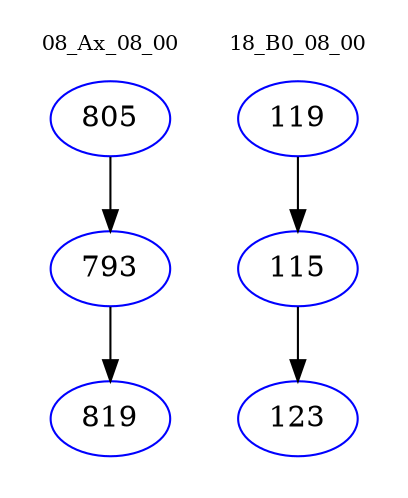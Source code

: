 digraph{
subgraph cluster_0 {
color = white
label = "08_Ax_08_00";
fontsize=10;
T0_805 [label="805", color="blue"]
T0_805 -> T0_793 [color="black"]
T0_793 [label="793", color="blue"]
T0_793 -> T0_819 [color="black"]
T0_819 [label="819", color="blue"]
}
subgraph cluster_1 {
color = white
label = "18_B0_08_00";
fontsize=10;
T1_119 [label="119", color="blue"]
T1_119 -> T1_115 [color="black"]
T1_115 [label="115", color="blue"]
T1_115 -> T1_123 [color="black"]
T1_123 [label="123", color="blue"]
}
}
